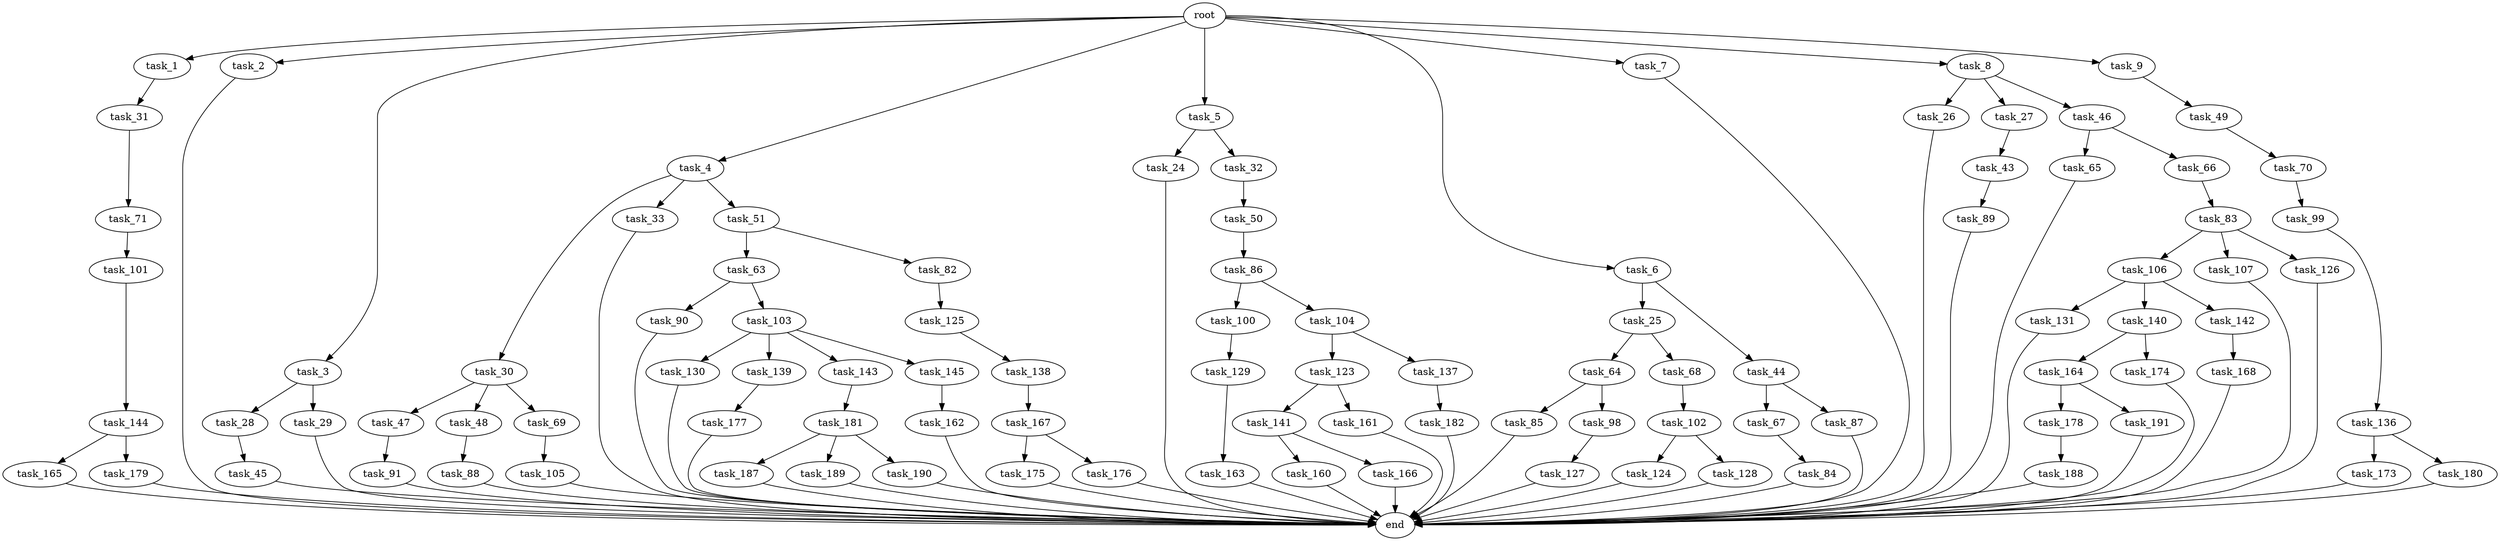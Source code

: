 digraph G {
  root [size="0.000000"];
  task_1 [size="2.048000"];
  task_2 [size="2.048000"];
  task_3 [size="2.048000"];
  task_4 [size="2.048000"];
  task_5 [size="2.048000"];
  task_6 [size="2.048000"];
  task_7 [size="2.048000"];
  task_8 [size="2.048000"];
  task_9 [size="2.048000"];
  task_24 [size="154618822.656000"];
  task_25 [size="841813590.016000"];
  task_26 [size="1391569403.904000"];
  task_27 [size="1391569403.904000"];
  task_28 [size="154618822.656000"];
  task_29 [size="154618822.656000"];
  task_30 [size="618475290.624000"];
  task_31 [size="1717986918.400000"];
  task_32 [size="154618822.656000"];
  task_33 [size="618475290.624000"];
  task_43 [size="618475290.624000"];
  task_44 [size="841813590.016000"];
  task_45 [size="841813590.016000"];
  task_46 [size="1391569403.904000"];
  task_47 [size="429496729.600000"];
  task_48 [size="429496729.600000"];
  task_49 [size="1391569403.904000"];
  task_50 [size="1099511627.776000"];
  task_51 [size="618475290.624000"];
  task_63 [size="154618822.656000"];
  task_64 [size="618475290.624000"];
  task_65 [size="429496729.600000"];
  task_66 [size="429496729.600000"];
  task_67 [size="68719476.736000"];
  task_68 [size="618475290.624000"];
  task_69 [size="429496729.600000"];
  task_70 [size="429496729.600000"];
  task_71 [size="429496729.600000"];
  task_82 [size="154618822.656000"];
  task_83 [size="429496729.600000"];
  task_84 [size="68719476.736000"];
  task_85 [size="841813590.016000"];
  task_86 [size="154618822.656000"];
  task_87 [size="68719476.736000"];
  task_88 [size="1099511627.776000"];
  task_89 [size="429496729.600000"];
  task_90 [size="429496729.600000"];
  task_91 [size="1391569403.904000"];
  task_98 [size="841813590.016000"];
  task_99 [size="429496729.600000"];
  task_100 [size="841813590.016000"];
  task_101 [size="841813590.016000"];
  task_102 [size="841813590.016000"];
  task_103 [size="429496729.600000"];
  task_104 [size="841813590.016000"];
  task_105 [size="429496729.600000"];
  task_106 [size="154618822.656000"];
  task_107 [size="154618822.656000"];
  task_123 [size="154618822.656000"];
  task_124 [size="429496729.600000"];
  task_125 [size="1391569403.904000"];
  task_126 [size="154618822.656000"];
  task_127 [size="154618822.656000"];
  task_128 [size="429496729.600000"];
  task_129 [size="154618822.656000"];
  task_130 [size="841813590.016000"];
  task_131 [size="68719476.736000"];
  task_136 [size="618475290.624000"];
  task_137 [size="154618822.656000"];
  task_138 [size="1099511627.776000"];
  task_139 [size="841813590.016000"];
  task_140 [size="68719476.736000"];
  task_141 [size="841813590.016000"];
  task_142 [size="68719476.736000"];
  task_143 [size="841813590.016000"];
  task_144 [size="1099511627.776000"];
  task_145 [size="841813590.016000"];
  task_160 [size="618475290.624000"];
  task_161 [size="841813590.016000"];
  task_162 [size="1099511627.776000"];
  task_163 [size="429496729.600000"];
  task_164 [size="1717986918.400000"];
  task_165 [size="429496729.600000"];
  task_166 [size="618475290.624000"];
  task_167 [size="841813590.016000"];
  task_168 [size="1099511627.776000"];
  task_173 [size="841813590.016000"];
  task_174 [size="1717986918.400000"];
  task_175 [size="274877906.944000"];
  task_176 [size="274877906.944000"];
  task_177 [size="1099511627.776000"];
  task_178 [size="1391569403.904000"];
  task_179 [size="429496729.600000"];
  task_180 [size="841813590.016000"];
  task_181 [size="429496729.600000"];
  task_182 [size="68719476.736000"];
  task_187 [size="1391569403.904000"];
  task_188 [size="429496729.600000"];
  task_189 [size="1391569403.904000"];
  task_190 [size="1391569403.904000"];
  task_191 [size="1391569403.904000"];
  end [size="0.000000"];

  root -> task_1 [size="1.000000"];
  root -> task_2 [size="1.000000"];
  root -> task_3 [size="1.000000"];
  root -> task_4 [size="1.000000"];
  root -> task_5 [size="1.000000"];
  root -> task_6 [size="1.000000"];
  root -> task_7 [size="1.000000"];
  root -> task_8 [size="1.000000"];
  root -> task_9 [size="1.000000"];
  task_1 -> task_31 [size="838860800.000000"];
  task_2 -> end [size="1.000000"];
  task_3 -> task_28 [size="75497472.000000"];
  task_3 -> task_29 [size="75497472.000000"];
  task_4 -> task_30 [size="301989888.000000"];
  task_4 -> task_33 [size="301989888.000000"];
  task_4 -> task_51 [size="301989888.000000"];
  task_5 -> task_24 [size="75497472.000000"];
  task_5 -> task_32 [size="75497472.000000"];
  task_6 -> task_25 [size="411041792.000000"];
  task_6 -> task_44 [size="411041792.000000"];
  task_7 -> end [size="1.000000"];
  task_8 -> task_26 [size="679477248.000000"];
  task_8 -> task_27 [size="679477248.000000"];
  task_8 -> task_46 [size="679477248.000000"];
  task_9 -> task_49 [size="679477248.000000"];
  task_24 -> end [size="1.000000"];
  task_25 -> task_64 [size="301989888.000000"];
  task_25 -> task_68 [size="301989888.000000"];
  task_26 -> end [size="1.000000"];
  task_27 -> task_43 [size="301989888.000000"];
  task_28 -> task_45 [size="411041792.000000"];
  task_29 -> end [size="1.000000"];
  task_30 -> task_47 [size="209715200.000000"];
  task_30 -> task_48 [size="209715200.000000"];
  task_30 -> task_69 [size="209715200.000000"];
  task_31 -> task_71 [size="209715200.000000"];
  task_32 -> task_50 [size="536870912.000000"];
  task_33 -> end [size="1.000000"];
  task_43 -> task_89 [size="209715200.000000"];
  task_44 -> task_67 [size="33554432.000000"];
  task_44 -> task_87 [size="33554432.000000"];
  task_45 -> end [size="1.000000"];
  task_46 -> task_65 [size="209715200.000000"];
  task_46 -> task_66 [size="209715200.000000"];
  task_47 -> task_91 [size="679477248.000000"];
  task_48 -> task_88 [size="536870912.000000"];
  task_49 -> task_70 [size="209715200.000000"];
  task_50 -> task_86 [size="75497472.000000"];
  task_51 -> task_63 [size="75497472.000000"];
  task_51 -> task_82 [size="75497472.000000"];
  task_63 -> task_90 [size="209715200.000000"];
  task_63 -> task_103 [size="209715200.000000"];
  task_64 -> task_85 [size="411041792.000000"];
  task_64 -> task_98 [size="411041792.000000"];
  task_65 -> end [size="1.000000"];
  task_66 -> task_83 [size="209715200.000000"];
  task_67 -> task_84 [size="33554432.000000"];
  task_68 -> task_102 [size="411041792.000000"];
  task_69 -> task_105 [size="209715200.000000"];
  task_70 -> task_99 [size="209715200.000000"];
  task_71 -> task_101 [size="411041792.000000"];
  task_82 -> task_125 [size="679477248.000000"];
  task_83 -> task_106 [size="75497472.000000"];
  task_83 -> task_107 [size="75497472.000000"];
  task_83 -> task_126 [size="75497472.000000"];
  task_84 -> end [size="1.000000"];
  task_85 -> end [size="1.000000"];
  task_86 -> task_100 [size="411041792.000000"];
  task_86 -> task_104 [size="411041792.000000"];
  task_87 -> end [size="1.000000"];
  task_88 -> end [size="1.000000"];
  task_89 -> end [size="1.000000"];
  task_90 -> end [size="1.000000"];
  task_91 -> end [size="1.000000"];
  task_98 -> task_127 [size="75497472.000000"];
  task_99 -> task_136 [size="301989888.000000"];
  task_100 -> task_129 [size="75497472.000000"];
  task_101 -> task_144 [size="536870912.000000"];
  task_102 -> task_124 [size="209715200.000000"];
  task_102 -> task_128 [size="209715200.000000"];
  task_103 -> task_130 [size="411041792.000000"];
  task_103 -> task_139 [size="411041792.000000"];
  task_103 -> task_143 [size="411041792.000000"];
  task_103 -> task_145 [size="411041792.000000"];
  task_104 -> task_123 [size="75497472.000000"];
  task_104 -> task_137 [size="75497472.000000"];
  task_105 -> end [size="1.000000"];
  task_106 -> task_131 [size="33554432.000000"];
  task_106 -> task_140 [size="33554432.000000"];
  task_106 -> task_142 [size="33554432.000000"];
  task_107 -> end [size="1.000000"];
  task_123 -> task_141 [size="411041792.000000"];
  task_123 -> task_161 [size="411041792.000000"];
  task_124 -> end [size="1.000000"];
  task_125 -> task_138 [size="536870912.000000"];
  task_126 -> end [size="1.000000"];
  task_127 -> end [size="1.000000"];
  task_128 -> end [size="1.000000"];
  task_129 -> task_163 [size="209715200.000000"];
  task_130 -> end [size="1.000000"];
  task_131 -> end [size="1.000000"];
  task_136 -> task_173 [size="411041792.000000"];
  task_136 -> task_180 [size="411041792.000000"];
  task_137 -> task_182 [size="33554432.000000"];
  task_138 -> task_167 [size="411041792.000000"];
  task_139 -> task_177 [size="536870912.000000"];
  task_140 -> task_164 [size="838860800.000000"];
  task_140 -> task_174 [size="838860800.000000"];
  task_141 -> task_160 [size="301989888.000000"];
  task_141 -> task_166 [size="301989888.000000"];
  task_142 -> task_168 [size="536870912.000000"];
  task_143 -> task_181 [size="209715200.000000"];
  task_144 -> task_165 [size="209715200.000000"];
  task_144 -> task_179 [size="209715200.000000"];
  task_145 -> task_162 [size="536870912.000000"];
  task_160 -> end [size="1.000000"];
  task_161 -> end [size="1.000000"];
  task_162 -> end [size="1.000000"];
  task_163 -> end [size="1.000000"];
  task_164 -> task_178 [size="679477248.000000"];
  task_164 -> task_191 [size="679477248.000000"];
  task_165 -> end [size="1.000000"];
  task_166 -> end [size="1.000000"];
  task_167 -> task_175 [size="134217728.000000"];
  task_167 -> task_176 [size="134217728.000000"];
  task_168 -> end [size="1.000000"];
  task_173 -> end [size="1.000000"];
  task_174 -> end [size="1.000000"];
  task_175 -> end [size="1.000000"];
  task_176 -> end [size="1.000000"];
  task_177 -> end [size="1.000000"];
  task_178 -> task_188 [size="209715200.000000"];
  task_179 -> end [size="1.000000"];
  task_180 -> end [size="1.000000"];
  task_181 -> task_187 [size="679477248.000000"];
  task_181 -> task_189 [size="679477248.000000"];
  task_181 -> task_190 [size="679477248.000000"];
  task_182 -> end [size="1.000000"];
  task_187 -> end [size="1.000000"];
  task_188 -> end [size="1.000000"];
  task_189 -> end [size="1.000000"];
  task_190 -> end [size="1.000000"];
  task_191 -> end [size="1.000000"];
}
